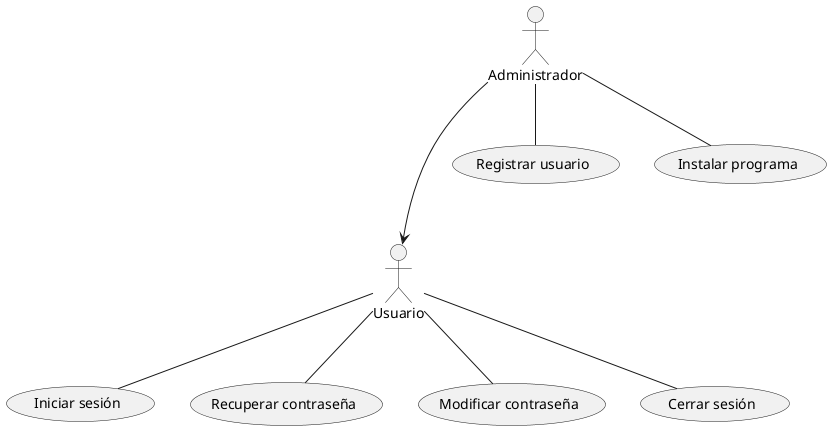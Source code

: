 @startuml
actor :Usuario: as user
actor :Administrador: as admin
usecase (Iniciar sesión) as ins
usecase (Recuperar contraseña) as rc
usecase (Modificar contraseña) as mc
usecase (Cerrar sesión) as cs
usecase (Registrar usuario) as ru
usecase (Instalar programa) as ip
admin--->user
user--ins
user--rc
user--mc
user--cs
admin--ru
admin--ip
@enduml